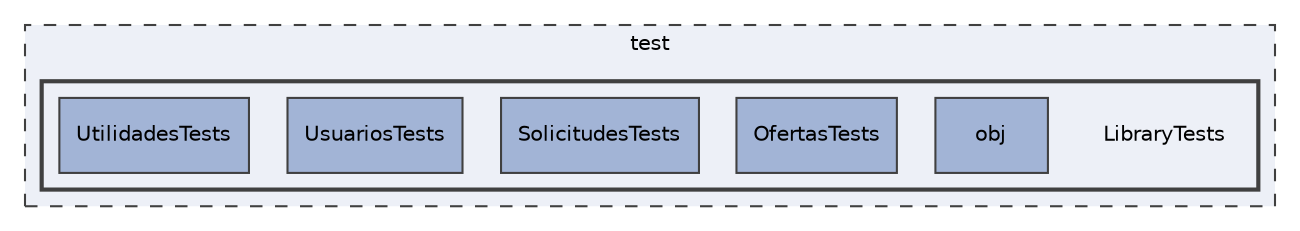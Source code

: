 digraph "/mnt/c/Users/Bastet/Projects/WinProgramacion2/pii_2022_2_equipo_21/test/LibraryTests"
{
 // INTERACTIVE_SVG=YES
 // LATEX_PDF_SIZE
  edge [fontname="Helvetica",fontsize="10",labelfontname="Helvetica",labelfontsize="10"];
  node [fontname="Helvetica",fontsize="10",shape=record];
  compound=true
  subgraph clusterdir_13e138d54eb8818da29c3992edef070a {
    graph [ bgcolor="#edf0f7", pencolor="grey25", style="filled,dashed,", label="test", fontname="Helvetica", fontsize="10", URL="dir_13e138d54eb8818da29c3992edef070a.html"]
  subgraph clusterdir_6c8e1213d96547949c4ad1dee757a549 {
    graph [ bgcolor="#edf0f7", pencolor="grey25", style="filled,bold,", label="", fontname="Helvetica", fontsize="10", URL="dir_6c8e1213d96547949c4ad1dee757a549.html"]
    dir_6c8e1213d96547949c4ad1dee757a549 [shape=plaintext, label="LibraryTests"];
  dir_0567e4b2e116c46e2bf644a8aa059564 [shape=box, label="obj", style="filled,", fillcolor="#a2b4d6", color="grey25", URL="dir_0567e4b2e116c46e2bf644a8aa059564.html"];
  dir_1001a3c9be842bd661f9b1d1313b4adb [shape=box, label="OfertasTests", style="filled,", fillcolor="#a2b4d6", color="grey25", URL="dir_1001a3c9be842bd661f9b1d1313b4adb.html"];
  dir_72b8be25a0e6d75d1289e692858858c2 [shape=box, label="SolicitudesTests", style="filled,", fillcolor="#a2b4d6", color="grey25", URL="dir_72b8be25a0e6d75d1289e692858858c2.html"];
  dir_b3de761e183c14bb880d49ffdbd4e451 [shape=box, label="UsuariosTests", style="filled,", fillcolor="#a2b4d6", color="grey25", URL="dir_b3de761e183c14bb880d49ffdbd4e451.html"];
  dir_4d6ff3f392fbe4f4eb63d4645ed90cd1 [shape=box, label="UtilidadesTests", style="filled,", fillcolor="#a2b4d6", color="grey25", URL="dir_4d6ff3f392fbe4f4eb63d4645ed90cd1.html"];
  }
  }
}
